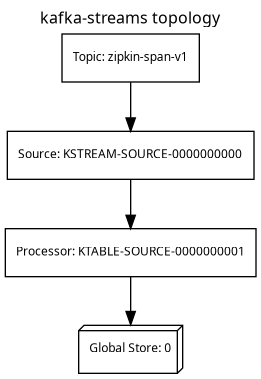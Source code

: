 @startuml
digraph G {
	graph [labelloc=top,label="kafka-streams topology",fontname="Verdana",fontsize=12];
	edge [fontname="Verdana",fontsize=9,labelfontname="Verdana",labelfontsize=9];
	node [fontname="Verdana",fontsize=9,shape=record];
	c0 [label="Processor: KTABLE-SOURCE-0000000001"]
	// null
	c1 -> c0 [];
	c1 [label="Source: KSTREAM-SOURCE-0000000000"]
	c2 [label="Topic: zipkin-span-v1"]
	// null
	c2 -> c1 [];
	c3 [label="Global Store: 0", shape=box3d]
	// null
	c0 -> c3 [];
}
@enduml